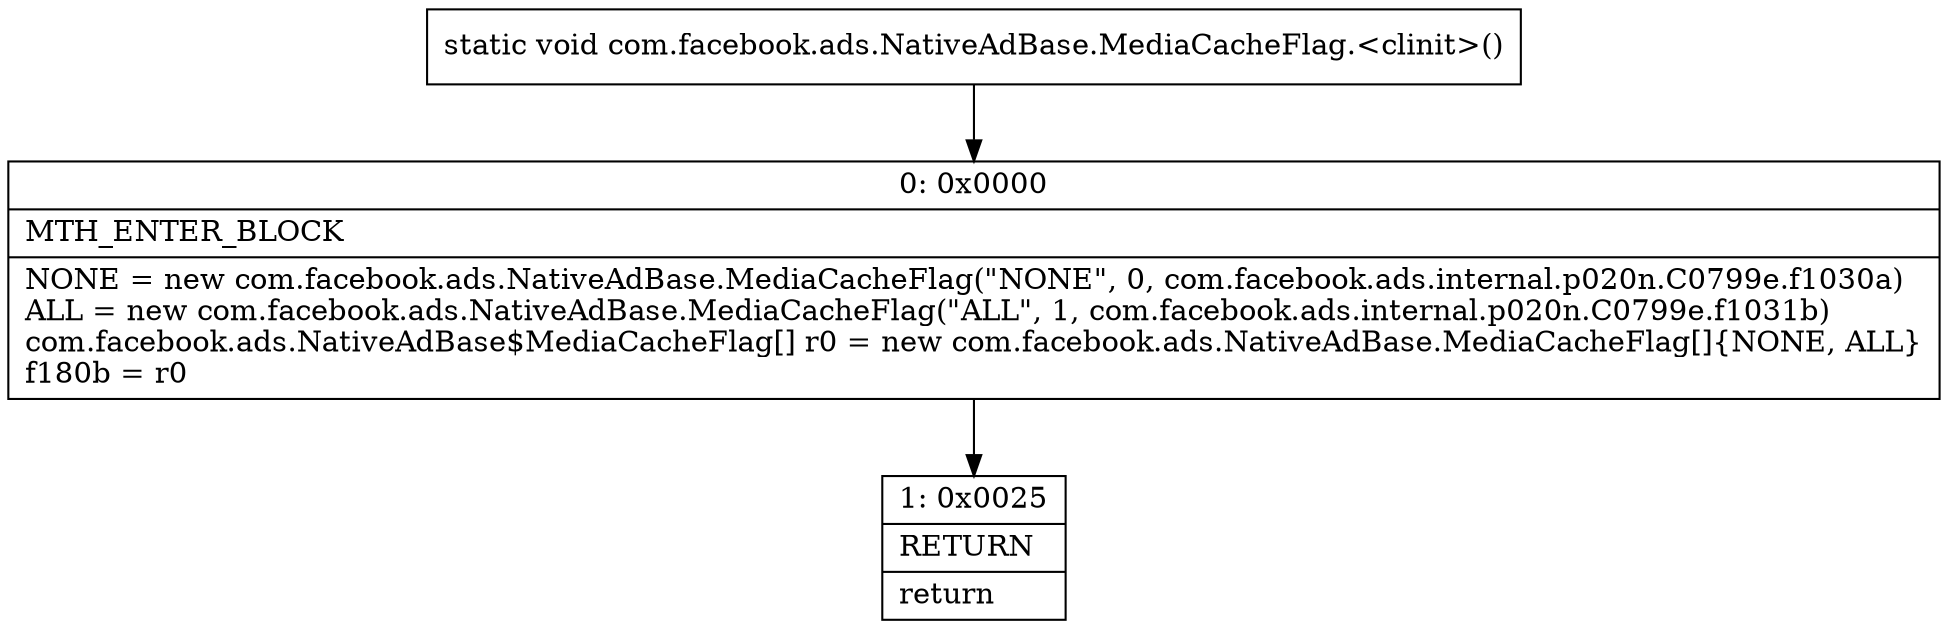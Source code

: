 digraph "CFG forcom.facebook.ads.NativeAdBase.MediaCacheFlag.\<clinit\>()V" {
Node_0 [shape=record,label="{0\:\ 0x0000|MTH_ENTER_BLOCK\l|NONE = new com.facebook.ads.NativeAdBase.MediaCacheFlag(\"NONE\", 0, com.facebook.ads.internal.p020n.C0799e.f1030a)\lALL = new com.facebook.ads.NativeAdBase.MediaCacheFlag(\"ALL\", 1, com.facebook.ads.internal.p020n.C0799e.f1031b)\lcom.facebook.ads.NativeAdBase$MediaCacheFlag[] r0 = new com.facebook.ads.NativeAdBase.MediaCacheFlag[]\{NONE, ALL\}\lf180b = r0\l}"];
Node_1 [shape=record,label="{1\:\ 0x0025|RETURN\l|return\l}"];
MethodNode[shape=record,label="{static void com.facebook.ads.NativeAdBase.MediaCacheFlag.\<clinit\>() }"];
MethodNode -> Node_0;
Node_0 -> Node_1;
}

